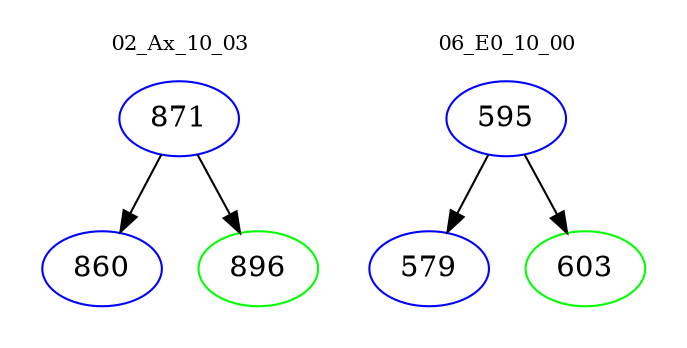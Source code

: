 digraph{
subgraph cluster_0 {
color = white
label = "02_Ax_10_03";
fontsize=10;
T0_871 [label="871", color="blue"]
T0_871 -> T0_860 [color="black"]
T0_860 [label="860", color="blue"]
T0_871 -> T0_896 [color="black"]
T0_896 [label="896", color="green"]
}
subgraph cluster_1 {
color = white
label = "06_E0_10_00";
fontsize=10;
T1_595 [label="595", color="blue"]
T1_595 -> T1_579 [color="black"]
T1_579 [label="579", color="blue"]
T1_595 -> T1_603 [color="black"]
T1_603 [label="603", color="green"]
}
}
